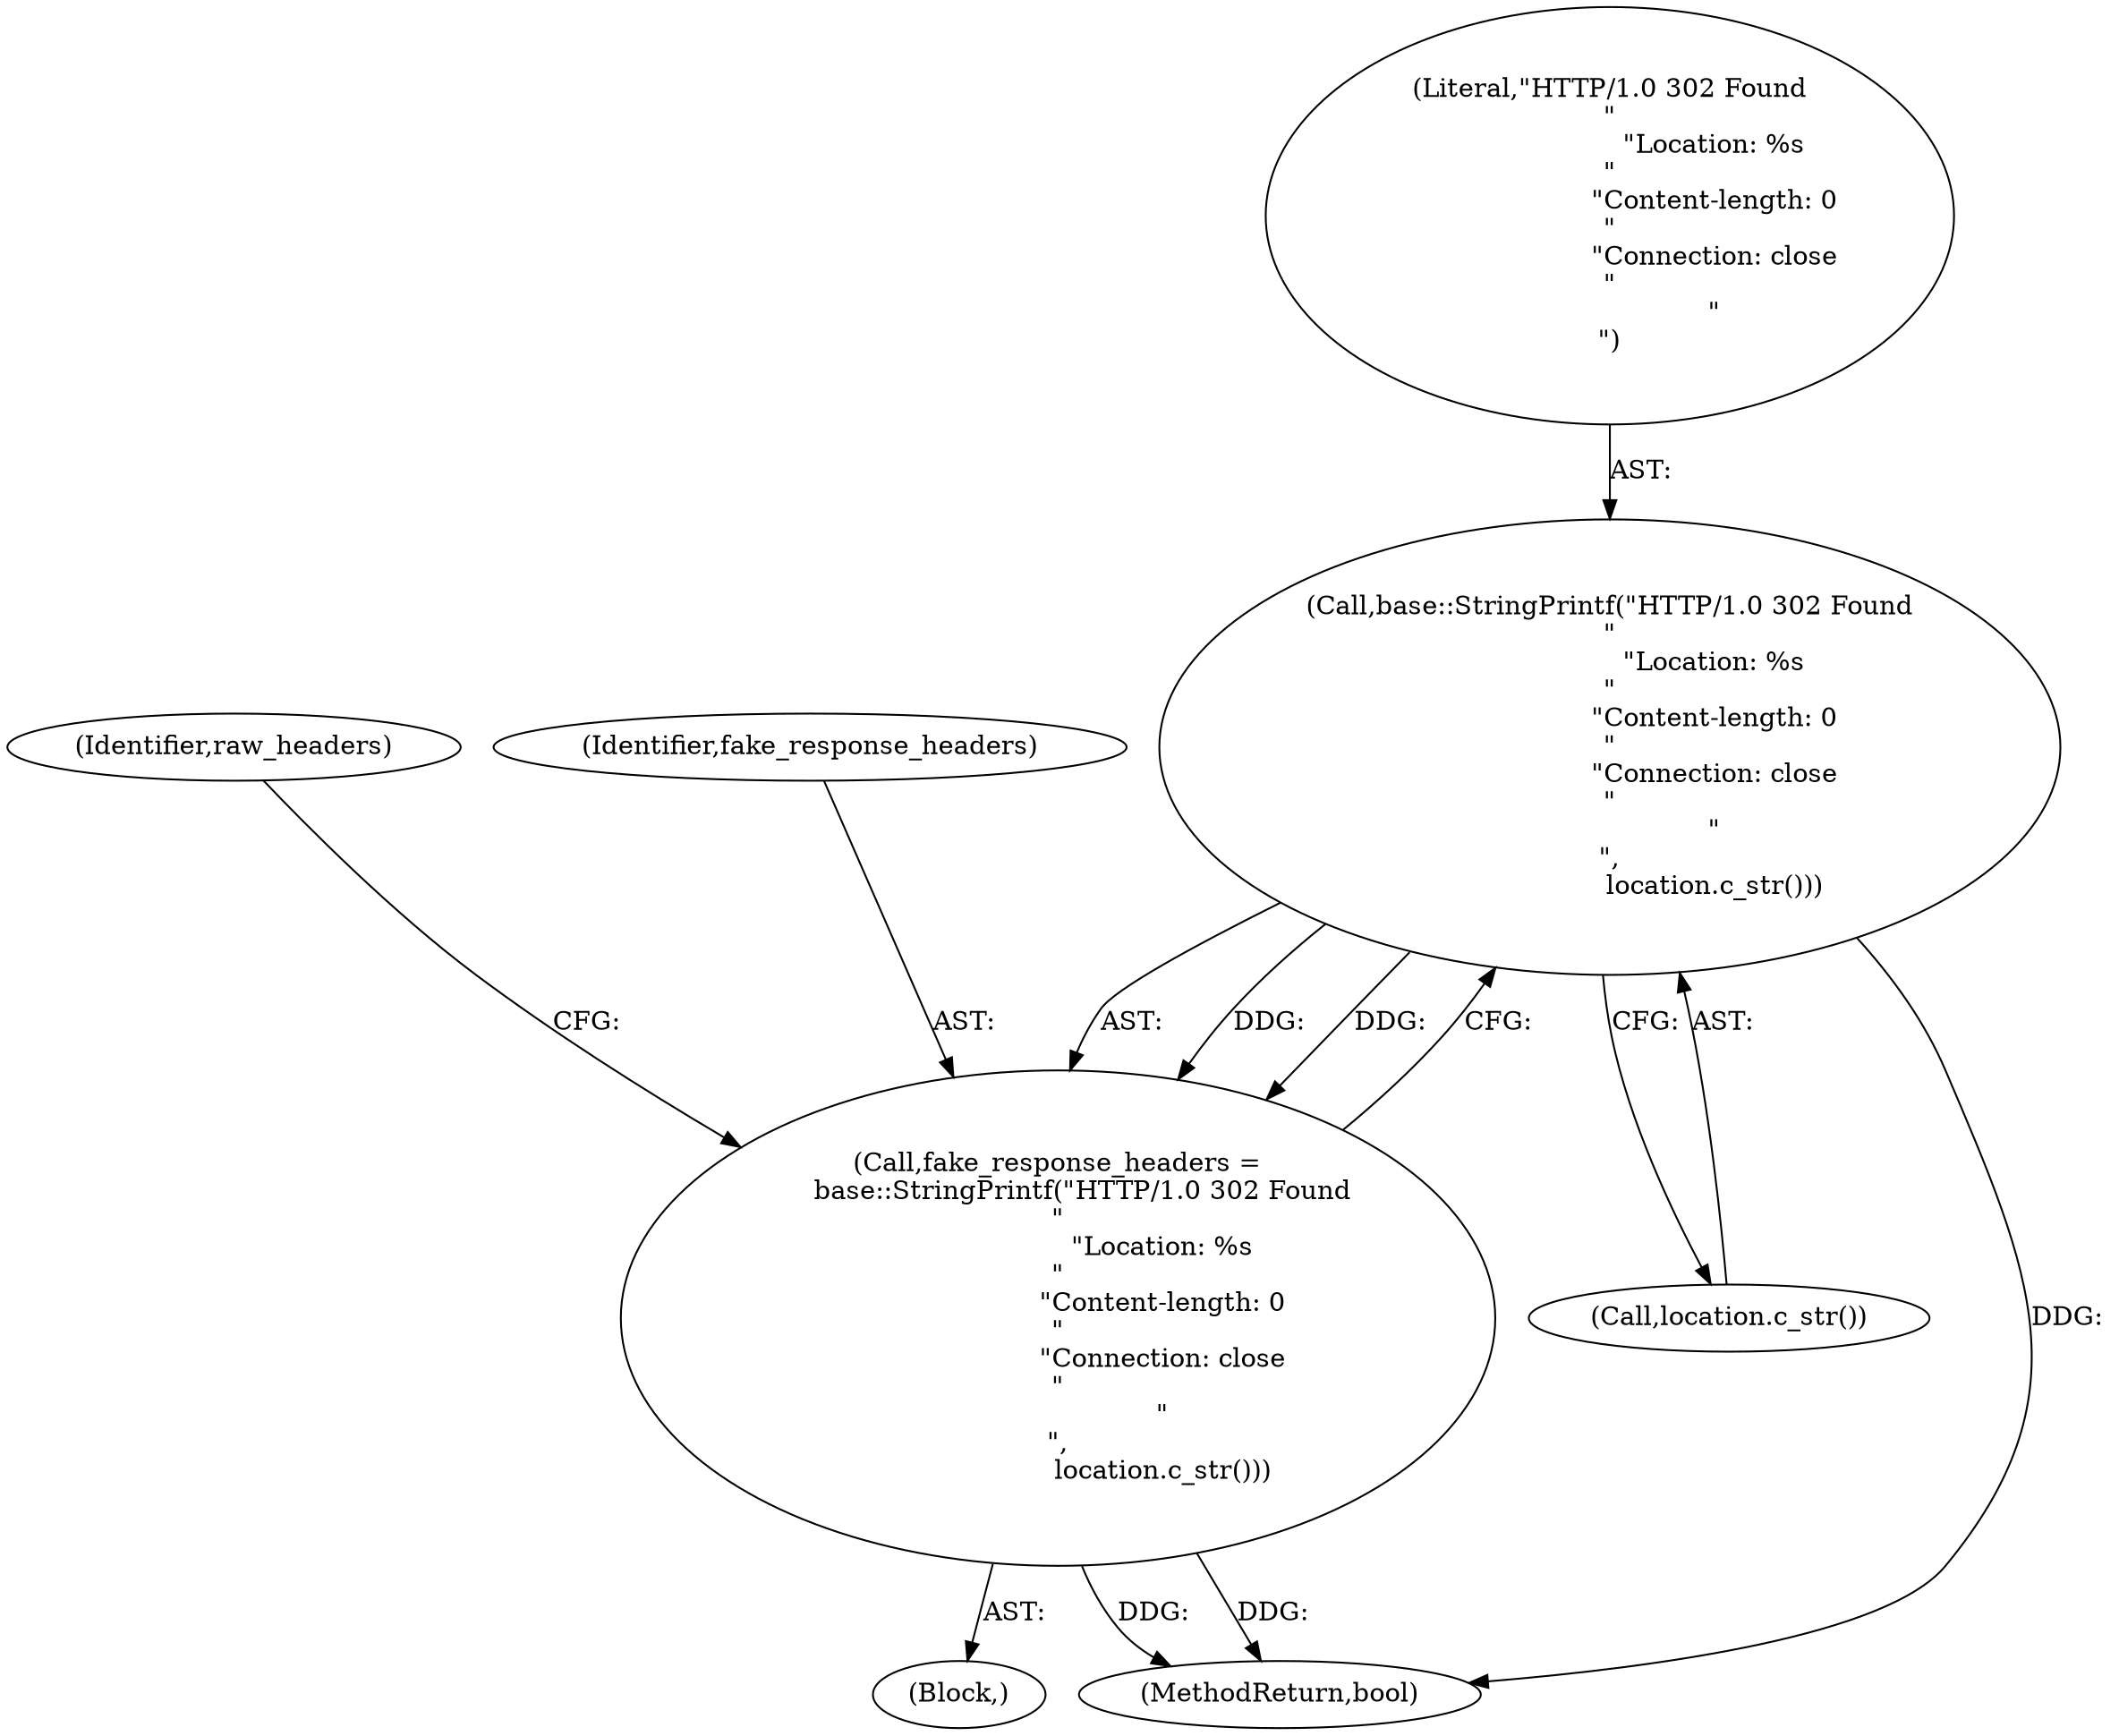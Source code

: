 digraph "1_Chrome_7933c117fd16b192e70609c331641e9112af5e42_0@del" {
"1000120" [label="(Call,base::StringPrintf(\"HTTP/1.0 302 Found\n\"\n                         \"Location: %s\n\"\n                         \"Content-length: 0\n\"\n                         \"Connection: close\n\"\n                         \"\n\",\n                         location.c_str()))"];
"1000118" [label="(Call,fake_response_headers =\n      base::StringPrintf(\"HTTP/1.0 302 Found\n\"\n                         \"Location: %s\n\"\n                         \"Content-length: 0\n\"\n                         \"Connection: close\n\"\n                         \"\n\",\n                         location.c_str()))"];
"1000125" [label="(Identifier,raw_headers)"];
"1000104" [label="(Block,)"];
"1000120" [label="(Call,base::StringPrintf(\"HTTP/1.0 302 Found\n\"\n                         \"Location: %s\n\"\n                         \"Content-length: 0\n\"\n                         \"Connection: close\n\"\n                         \"\n\",\n                         location.c_str()))"];
"1000122" [label="(Call,location.c_str())"];
"1000121" [label="(Literal,\"HTTP/1.0 302 Found\n\"\n                         \"Location: %s\n\"\n                         \"Content-length: 0\n\"\n                         \"Connection: close\n\"\n                         \"\n\")"];
"1000118" [label="(Call,fake_response_headers =\n      base::StringPrintf(\"HTTP/1.0 302 Found\n\"\n                         \"Location: %s\n\"\n                         \"Content-length: 0\n\"\n                         \"Connection: close\n\"\n                         \"\n\",\n                         location.c_str()))"];
"1000119" [label="(Identifier,fake_response_headers)"];
"1000137" [label="(MethodReturn,bool)"];
"1000120" -> "1000118"  [label="AST: "];
"1000120" -> "1000122"  [label="CFG: "];
"1000121" -> "1000120"  [label="AST: "];
"1000122" -> "1000120"  [label="AST: "];
"1000118" -> "1000120"  [label="CFG: "];
"1000120" -> "1000137"  [label="DDG: "];
"1000120" -> "1000118"  [label="DDG: "];
"1000120" -> "1000118"  [label="DDG: "];
"1000118" -> "1000104"  [label="AST: "];
"1000119" -> "1000118"  [label="AST: "];
"1000125" -> "1000118"  [label="CFG: "];
"1000118" -> "1000137"  [label="DDG: "];
"1000118" -> "1000137"  [label="DDG: "];
}
